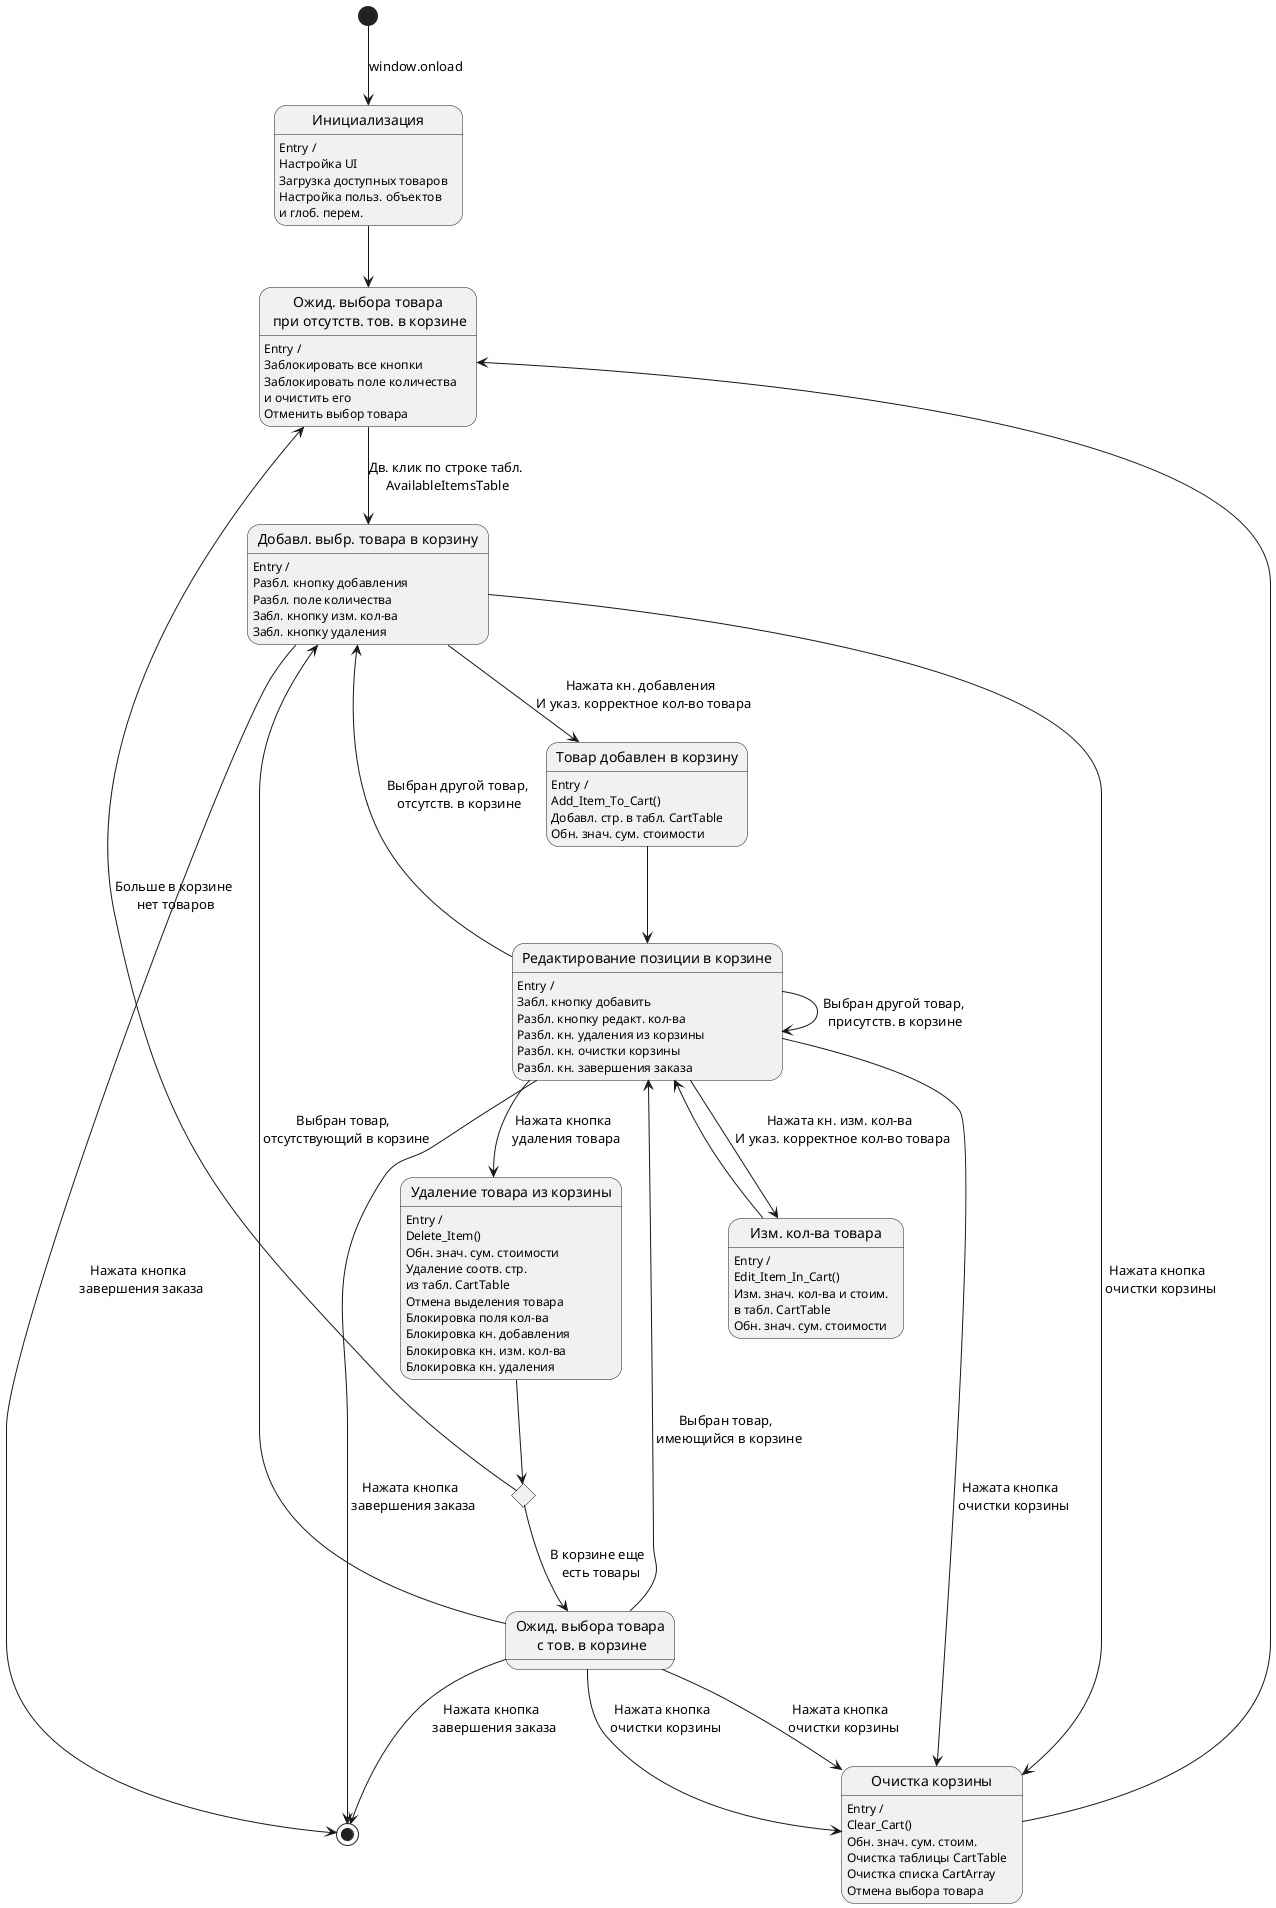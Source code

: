 @startuml

'Описание состояний
state "Инициализация" as state_init
state_init:Entry /
state_init:Настройка UI
state_init:Загрузка доступных товаров
state_init:Настройка польз. объектов
state_init:  и глоб. перем.

state "Ожид. выбора товара\n при отсутств. тов. в корзине" as state_wait0
state_wait0:Entry /
state_wait0:Заблокировать все кнопки
state_wait0:Заблокировать поле количества
state_wait0:и очистить его
state_wait0:Отменить выбор товара

state "Добавл. выбр. товара в корзину" as state_add
state_add:Entry /
state_add:Разбл. кнопку добавления 
state_add:Разбл. поле количества
state_add:Забл. кнопку изм. кол-ва
state_add:Забл. кнопку удаления

state "Товар добавлен в корзину" as state_addf
state_addf:Entry /
state_addf:Add_Item_To_Cart()
state_addf:Добавл. стр. в табл. CartTable
state_addf:Обн. знач. сум. стоимости

state "Редактирование позиции в корзине" as state_edit
state_edit:Entry /
state_edit:Забл. кнопку добавить 
state_edit:Разбл. кнопку редакт. кол-ва 
state_edit:Разбл. кн. удаления из корзины 
state_edit:Разбл. кн. очистки корзины
state_edit:Разбл. кн. завершения заказа

state "Изм. кол-ва товара" as state_edited
state_edited:Entry /
state_edited:Edit_Item_In_Cart()
state_edited:Изм. знач. кол-ва и стоим.
state_edited:в табл. CartTable
state_edited:Обн. знач. сум. стоимости

state "Удаление товара из корзины" as state_delete
state_delete:Entry /
state_delete:Delete_Item()
state_delete:Обн. знач. сум. стоимости
state_delete:Удаление соотв. стр.
state_delete:из табл. CartTable
state_delete:Отмена выделения товара
state_delete:Блокировка поля кол-ва
state_delete:Блокировка кн. добавления
state_delete:Блокировка кн. изм. кол-ва
state_delete:Блокировка кн. удаления

state "Ожид. выбора товара\n c тов. в корзине" as state_wait1

state c1 <<choice>>

state "Очистка корзины" as state_clear_cart
state_clear_cart: Entry /
state_clear_cart: Clear_Cart()
state_clear_cart: Обн. знач. сум. стоим.
state_clear_cart: Очистка таблицы CartTable
state_clear_cart: Очистка списка CartArray
state_clear_cart: Отмена выбора товара

'Описание переходов
[*] --> state_init : window.onload
state_init --> state_wait0
state_wait0 --> state_add : Дв. клик по строке табл.\n AvailableItemsTable
state_add --> state_addf : Нажата кн. добавления \n И указ. корректное кол-во товара
state_addf --> state_edit
state_edit-->state_edited : Нажата кн. изм. кол-ва \n И указ. корректное кол-во товара
state_edited --> state_edit
state_edit-->state_add : Выбран другой товар,\n отсутств. в корзине
state_edit--->state_edit : Выбран другой товар,\n присутств. в корзине
state_edit-->state_delete : Нажата кнопка \n удаления товара
state_delete --> c1
c1 --> state_wait0 : Больше в корзине\n нет товаров
c1 --> state_wait1 : В корзине еще \n есть товары
state_wait1 --> state_add : Выбран товар, \n отсутствующий в корзине
state_wait1 --> state_edit : Выбран товар, \n имеющийся в корзине
state_edit-->state_clear_cart : Нажата кнопка \n очистки корзины
state_clear_cart-->state_wait0

state_wait1-->state_clear_cart : Нажата кнопка \n очистки корзины
state_wait1-->state_clear_cart : Нажата кнопка \n очистки корзины

state_add-->state_clear_cart : Нажата кнопка \n очистки корзины

state_edit --> [*] : Нажата кнопка \n завершения заказа
state_wait1 --> [*] : Нажата кнопка \n завершения заказа
state_add --> [*] : Нажата кнопка \n завершения заказа

@enduml
